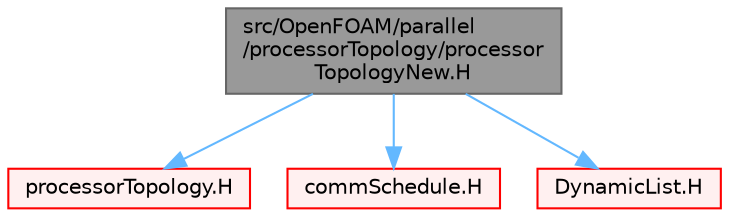 digraph "src/OpenFOAM/parallel/processorTopology/processorTopologyNew.H"
{
 // LATEX_PDF_SIZE
  bgcolor="transparent";
  edge [fontname=Helvetica,fontsize=10,labelfontname=Helvetica,labelfontsize=10];
  node [fontname=Helvetica,fontsize=10,shape=box,height=0.2,width=0.4];
  Node1 [id="Node000001",label="src/OpenFOAM/parallel\l/processorTopology/processor\lTopologyNew.H",height=0.2,width=0.4,color="gray40", fillcolor="grey60", style="filled", fontcolor="black",tooltip="Define the processor-processor connection table by walking a list of patches and detecting the proces..."];
  Node1 -> Node2 [id="edge1_Node000001_Node000002",color="steelblue1",style="solid",tooltip=" "];
  Node2 [id="Node000002",label="processorTopology.H",height=0.2,width=0.4,color="red", fillcolor="#FFF0F0", style="filled",URL="$processorTopology_8H.html",tooltip=" "];
  Node1 -> Node145 [id="edge2_Node000001_Node000145",color="steelblue1",style="solid",tooltip=" "];
  Node145 [id="Node000145",label="commSchedule.H",height=0.2,width=0.4,color="red", fillcolor="#FFF0F0", style="filled",URL="$commSchedule_8H.html",tooltip=" "];
  Node1 -> Node116 [id="edge3_Node000001_Node000116",color="steelblue1",style="solid",tooltip=" "];
  Node116 [id="Node000116",label="DynamicList.H",height=0.2,width=0.4,color="red", fillcolor="#FFF0F0", style="filled",URL="$DynamicList_8H.html",tooltip=" "];
}
